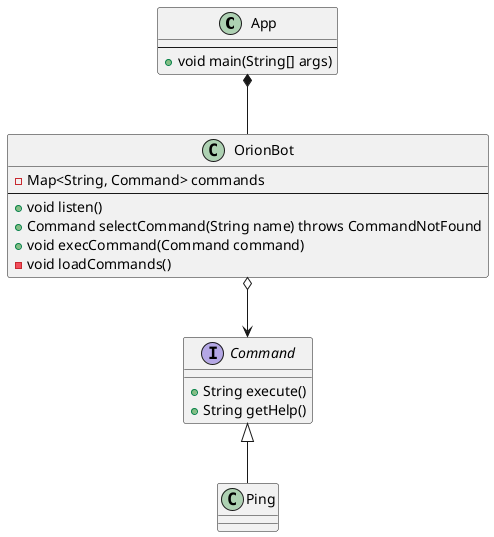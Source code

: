 @startuml

App *-- OrionBot
OrionBot o--> Command
Command <|-- Ping

class App{
--
+ void main(String[] args)
}

class OrionBot {
    - Map<String, Command> commands
--
    + void listen()
    + Command selectCommand(String name) throws CommandNotFound
    + void execCommand(Command command)
    - void loadCommands()
}

interface Command {
    + String execute()
    + String getHelp()
}

Class Ping{

}
@enduml